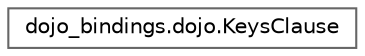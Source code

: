 digraph "Graphical Class Hierarchy"
{
 // LATEX_PDF_SIZE
  bgcolor="transparent";
  edge [fontname=Helvetica,fontsize=10,labelfontname=Helvetica,labelfontsize=10];
  node [fontname=Helvetica,fontsize=10,shape=box,height=0.2,width=0.4];
  rankdir="LR";
  Node0 [id="Node000000",label="dojo_bindings.dojo.KeysClause",height=0.2,width=0.4,color="grey40", fillcolor="white", style="filled",URL="$structdojo__bindings_1_1dojo_1_1_keys_clause.html",tooltip=" "];
}
